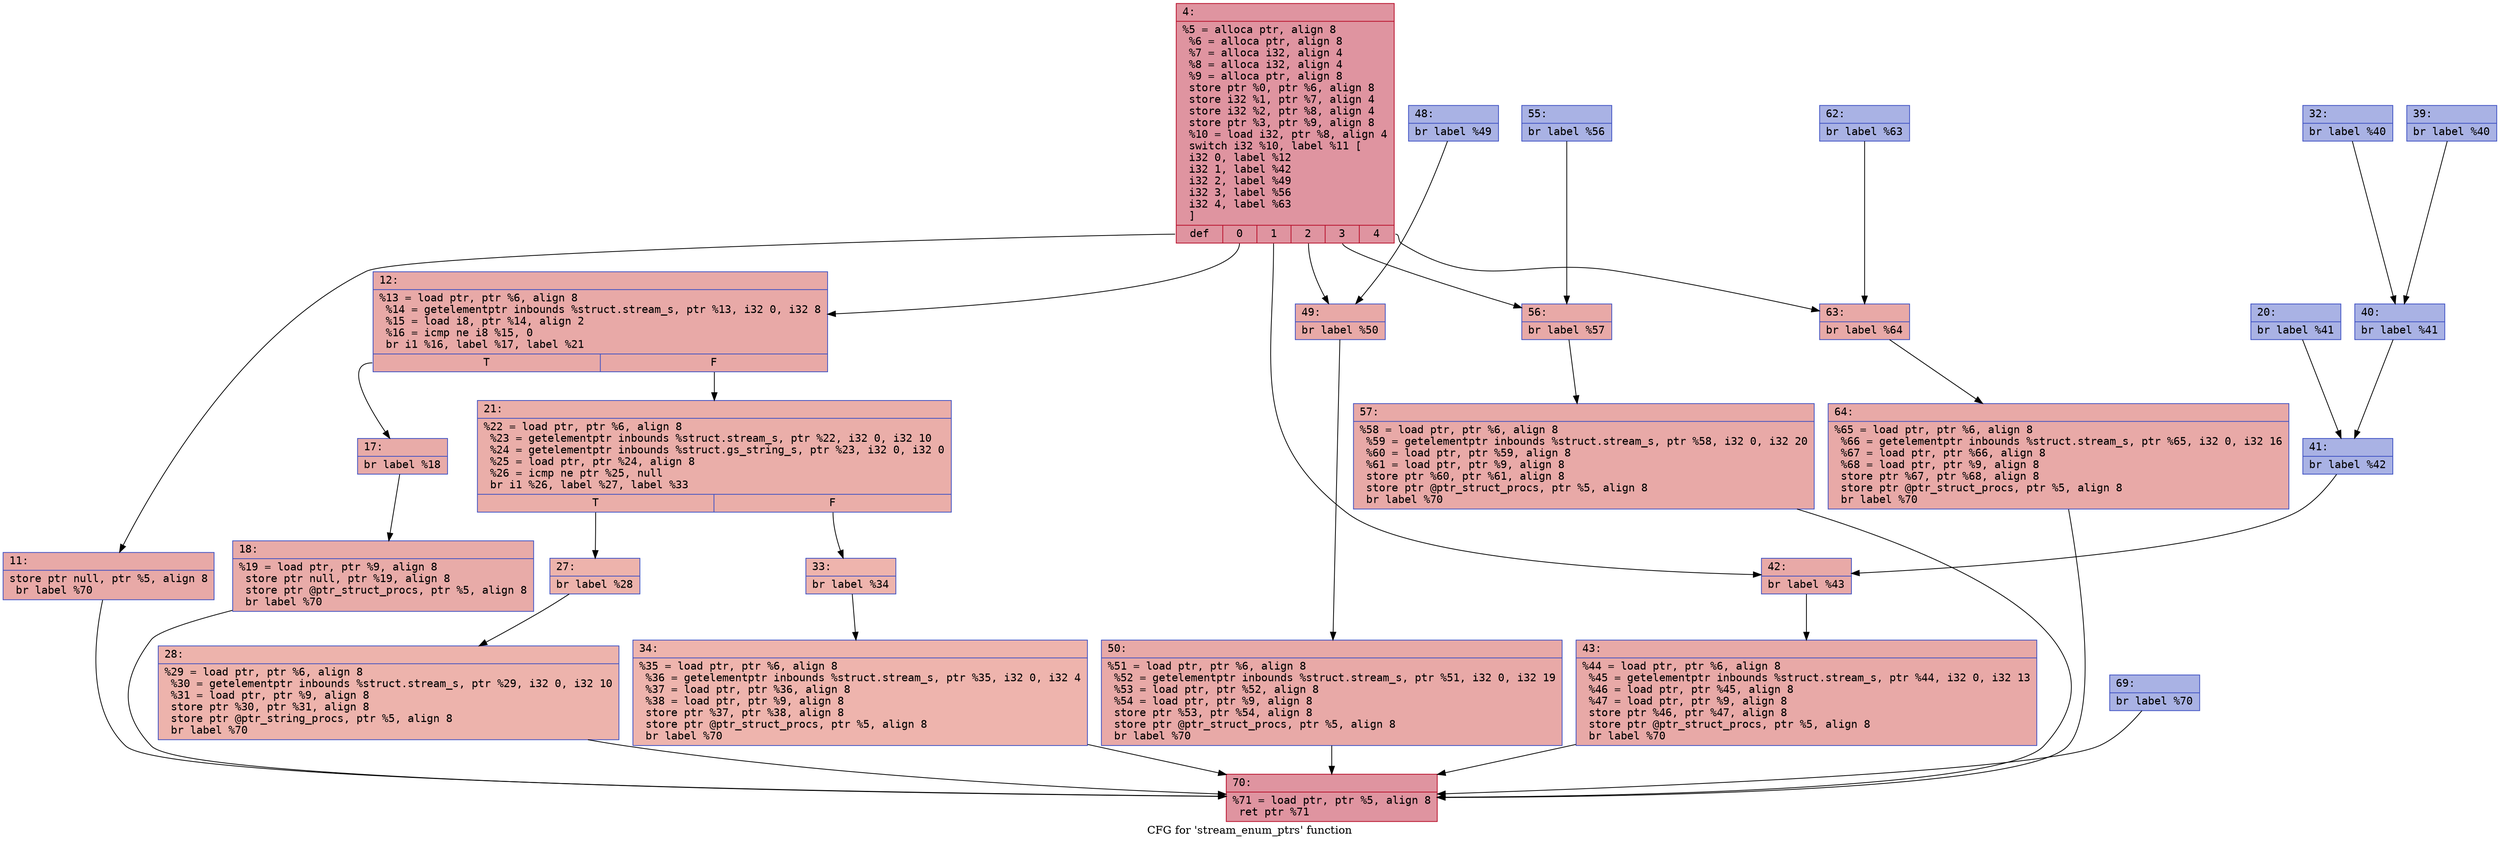 digraph "CFG for 'stream_enum_ptrs' function" {
	label="CFG for 'stream_enum_ptrs' function";

	Node0x600003214730 [shape=record,color="#b70d28ff", style=filled, fillcolor="#b70d2870" fontname="Courier",label="{4:\l|  %5 = alloca ptr, align 8\l  %6 = alloca ptr, align 8\l  %7 = alloca i32, align 4\l  %8 = alloca i32, align 4\l  %9 = alloca ptr, align 8\l  store ptr %0, ptr %6, align 8\l  store i32 %1, ptr %7, align 4\l  store i32 %2, ptr %8, align 4\l  store ptr %3, ptr %9, align 8\l  %10 = load i32, ptr %8, align 4\l  switch i32 %10, label %11 [\l    i32 0, label %12\l    i32 1, label %42\l    i32 2, label %49\l    i32 3, label %56\l    i32 4, label %63\l  ]\l|{<s0>def|<s1>0|<s2>1|<s3>2|<s4>3|<s5>4}}"];
	Node0x600003214730:s0 -> Node0x600003214780[tooltip="4 -> 11\nProbability 16.67%" ];
	Node0x600003214730:s1 -> Node0x6000032147d0[tooltip="4 -> 12\nProbability 16.67%" ];
	Node0x600003214730:s2 -> Node0x600003214be0[tooltip="4 -> 42\nProbability 16.67%" ];
	Node0x600003214730:s3 -> Node0x600003214cd0[tooltip="4 -> 49\nProbability 16.67%" ];
	Node0x600003214730:s4 -> Node0x600003214dc0[tooltip="4 -> 56\nProbability 16.67%" ];
	Node0x600003214730:s5 -> Node0x600003214eb0[tooltip="4 -> 63\nProbability 16.67%" ];
	Node0x600003214780 [shape=record,color="#3d50c3ff", style=filled, fillcolor="#ca3b3770" fontname="Courier",label="{11:\l|  store ptr null, ptr %5, align 8\l  br label %70\l}"];
	Node0x600003214780 -> Node0x600003214fa0[tooltip="11 -> 70\nProbability 100.00%" ];
	Node0x6000032147d0 [shape=record,color="#3d50c3ff", style=filled, fillcolor="#ca3b3770" fontname="Courier",label="{12:\l|  %13 = load ptr, ptr %6, align 8\l  %14 = getelementptr inbounds %struct.stream_s, ptr %13, i32 0, i32 8\l  %15 = load i8, ptr %14, align 2\l  %16 = icmp ne i8 %15, 0\l  br i1 %16, label %17, label %21\l|{<s0>T|<s1>F}}"];
	Node0x6000032147d0:s0 -> Node0x600003214820[tooltip="12 -> 17\nProbability 62.50%" ];
	Node0x6000032147d0:s1 -> Node0x600003214910[tooltip="12 -> 21\nProbability 37.50%" ];
	Node0x600003214820 [shape=record,color="#3d50c3ff", style=filled, fillcolor="#cc403a70" fontname="Courier",label="{17:\l|  br label %18\l}"];
	Node0x600003214820 -> Node0x600003214870[tooltip="17 -> 18\nProbability 100.00%" ];
	Node0x600003214870 [shape=record,color="#3d50c3ff", style=filled, fillcolor="#cc403a70" fontname="Courier",label="{18:\l|  %19 = load ptr, ptr %9, align 8\l  store ptr null, ptr %19, align 8\l  store ptr @ptr_struct_procs, ptr %5, align 8\l  br label %70\l}"];
	Node0x600003214870 -> Node0x600003214fa0[tooltip="18 -> 70\nProbability 100.00%" ];
	Node0x6000032148c0 [shape=record,color="#3d50c3ff", style=filled, fillcolor="#3d50c370" fontname="Courier",label="{20:\l|  br label %41\l}"];
	Node0x6000032148c0 -> Node0x600003214b90[tooltip="20 -> 41\nProbability 100.00%" ];
	Node0x600003214910 [shape=record,color="#3d50c3ff", style=filled, fillcolor="#d0473d70" fontname="Courier",label="{21:\l|  %22 = load ptr, ptr %6, align 8\l  %23 = getelementptr inbounds %struct.stream_s, ptr %22, i32 0, i32 10\l  %24 = getelementptr inbounds %struct.gs_string_s, ptr %23, i32 0, i32 0\l  %25 = load ptr, ptr %24, align 8\l  %26 = icmp ne ptr %25, null\l  br i1 %26, label %27, label %33\l|{<s0>T|<s1>F}}"];
	Node0x600003214910:s0 -> Node0x600003214960[tooltip="21 -> 27\nProbability 62.50%" ];
	Node0x600003214910:s1 -> Node0x600003214a50[tooltip="21 -> 33\nProbability 37.50%" ];
	Node0x600003214960 [shape=record,color="#3d50c3ff", style=filled, fillcolor="#d6524470" fontname="Courier",label="{27:\l|  br label %28\l}"];
	Node0x600003214960 -> Node0x6000032149b0[tooltip="27 -> 28\nProbability 100.00%" ];
	Node0x6000032149b0 [shape=record,color="#3d50c3ff", style=filled, fillcolor="#d6524470" fontname="Courier",label="{28:\l|  %29 = load ptr, ptr %6, align 8\l  %30 = getelementptr inbounds %struct.stream_s, ptr %29, i32 0, i32 10\l  %31 = load ptr, ptr %9, align 8\l  store ptr %30, ptr %31, align 8\l  store ptr @ptr_string_procs, ptr %5, align 8\l  br label %70\l}"];
	Node0x6000032149b0 -> Node0x600003214fa0[tooltip="28 -> 70\nProbability 100.00%" ];
	Node0x600003214a00 [shape=record,color="#3d50c3ff", style=filled, fillcolor="#3d50c370" fontname="Courier",label="{32:\l|  br label %40\l}"];
	Node0x600003214a00 -> Node0x600003214b40[tooltip="32 -> 40\nProbability 100.00%" ];
	Node0x600003214a50 [shape=record,color="#3d50c3ff", style=filled, fillcolor="#d8564670" fontname="Courier",label="{33:\l|  br label %34\l}"];
	Node0x600003214a50 -> Node0x600003214aa0[tooltip="33 -> 34\nProbability 100.00%" ];
	Node0x600003214aa0 [shape=record,color="#3d50c3ff", style=filled, fillcolor="#d8564670" fontname="Courier",label="{34:\l|  %35 = load ptr, ptr %6, align 8\l  %36 = getelementptr inbounds %struct.stream_s, ptr %35, i32 0, i32 4\l  %37 = load ptr, ptr %36, align 8\l  %38 = load ptr, ptr %9, align 8\l  store ptr %37, ptr %38, align 8\l  store ptr @ptr_struct_procs, ptr %5, align 8\l  br label %70\l}"];
	Node0x600003214aa0 -> Node0x600003214fa0[tooltip="34 -> 70\nProbability 100.00%" ];
	Node0x600003214af0 [shape=record,color="#3d50c3ff", style=filled, fillcolor="#3d50c370" fontname="Courier",label="{39:\l|  br label %40\l}"];
	Node0x600003214af0 -> Node0x600003214b40[tooltip="39 -> 40\nProbability 100.00%" ];
	Node0x600003214b40 [shape=record,color="#3d50c3ff", style=filled, fillcolor="#3d50c370" fontname="Courier",label="{40:\l|  br label %41\l}"];
	Node0x600003214b40 -> Node0x600003214b90[tooltip="40 -> 41\nProbability 100.00%" ];
	Node0x600003214b90 [shape=record,color="#3d50c3ff", style=filled, fillcolor="#3d50c370" fontname="Courier",label="{41:\l|  br label %42\l}"];
	Node0x600003214b90 -> Node0x600003214be0[tooltip="41 -> 42\nProbability 100.00%" ];
	Node0x600003214be0 [shape=record,color="#3d50c3ff", style=filled, fillcolor="#ca3b3770" fontname="Courier",label="{42:\l|  br label %43\l}"];
	Node0x600003214be0 -> Node0x600003214c30[tooltip="42 -> 43\nProbability 100.00%" ];
	Node0x600003214c30 [shape=record,color="#3d50c3ff", style=filled, fillcolor="#ca3b3770" fontname="Courier",label="{43:\l|  %44 = load ptr, ptr %6, align 8\l  %45 = getelementptr inbounds %struct.stream_s, ptr %44, i32 0, i32 13\l  %46 = load ptr, ptr %45, align 8\l  %47 = load ptr, ptr %9, align 8\l  store ptr %46, ptr %47, align 8\l  store ptr @ptr_struct_procs, ptr %5, align 8\l  br label %70\l}"];
	Node0x600003214c30 -> Node0x600003214fa0[tooltip="43 -> 70\nProbability 100.00%" ];
	Node0x600003214c80 [shape=record,color="#3d50c3ff", style=filled, fillcolor="#3d50c370" fontname="Courier",label="{48:\l|  br label %49\l}"];
	Node0x600003214c80 -> Node0x600003214cd0[tooltip="48 -> 49\nProbability 100.00%" ];
	Node0x600003214cd0 [shape=record,color="#3d50c3ff", style=filled, fillcolor="#ca3b3770" fontname="Courier",label="{49:\l|  br label %50\l}"];
	Node0x600003214cd0 -> Node0x600003214d20[tooltip="49 -> 50\nProbability 100.00%" ];
	Node0x600003214d20 [shape=record,color="#3d50c3ff", style=filled, fillcolor="#ca3b3770" fontname="Courier",label="{50:\l|  %51 = load ptr, ptr %6, align 8\l  %52 = getelementptr inbounds %struct.stream_s, ptr %51, i32 0, i32 19\l  %53 = load ptr, ptr %52, align 8\l  %54 = load ptr, ptr %9, align 8\l  store ptr %53, ptr %54, align 8\l  store ptr @ptr_struct_procs, ptr %5, align 8\l  br label %70\l}"];
	Node0x600003214d20 -> Node0x600003214fa0[tooltip="50 -> 70\nProbability 100.00%" ];
	Node0x600003214d70 [shape=record,color="#3d50c3ff", style=filled, fillcolor="#3d50c370" fontname="Courier",label="{55:\l|  br label %56\l}"];
	Node0x600003214d70 -> Node0x600003214dc0[tooltip="55 -> 56\nProbability 100.00%" ];
	Node0x600003214dc0 [shape=record,color="#3d50c3ff", style=filled, fillcolor="#ca3b3770" fontname="Courier",label="{56:\l|  br label %57\l}"];
	Node0x600003214dc0 -> Node0x600003214e10[tooltip="56 -> 57\nProbability 100.00%" ];
	Node0x600003214e10 [shape=record,color="#3d50c3ff", style=filled, fillcolor="#ca3b3770" fontname="Courier",label="{57:\l|  %58 = load ptr, ptr %6, align 8\l  %59 = getelementptr inbounds %struct.stream_s, ptr %58, i32 0, i32 20\l  %60 = load ptr, ptr %59, align 8\l  %61 = load ptr, ptr %9, align 8\l  store ptr %60, ptr %61, align 8\l  store ptr @ptr_struct_procs, ptr %5, align 8\l  br label %70\l}"];
	Node0x600003214e10 -> Node0x600003214fa0[tooltip="57 -> 70\nProbability 100.00%" ];
	Node0x600003214e60 [shape=record,color="#3d50c3ff", style=filled, fillcolor="#3d50c370" fontname="Courier",label="{62:\l|  br label %63\l}"];
	Node0x600003214e60 -> Node0x600003214eb0[tooltip="62 -> 63\nProbability 100.00%" ];
	Node0x600003214eb0 [shape=record,color="#3d50c3ff", style=filled, fillcolor="#ca3b3770" fontname="Courier",label="{63:\l|  br label %64\l}"];
	Node0x600003214eb0 -> Node0x600003214f00[tooltip="63 -> 64\nProbability 100.00%" ];
	Node0x600003214f00 [shape=record,color="#3d50c3ff", style=filled, fillcolor="#ca3b3770" fontname="Courier",label="{64:\l|  %65 = load ptr, ptr %6, align 8\l  %66 = getelementptr inbounds %struct.stream_s, ptr %65, i32 0, i32 16\l  %67 = load ptr, ptr %66, align 8\l  %68 = load ptr, ptr %9, align 8\l  store ptr %67, ptr %68, align 8\l  store ptr @ptr_struct_procs, ptr %5, align 8\l  br label %70\l}"];
	Node0x600003214f00 -> Node0x600003214fa0[tooltip="64 -> 70\nProbability 100.00%" ];
	Node0x600003214f50 [shape=record,color="#3d50c3ff", style=filled, fillcolor="#3d50c370" fontname="Courier",label="{69:\l|  br label %70\l}"];
	Node0x600003214f50 -> Node0x600003214fa0[tooltip="69 -> 70\nProbability 100.00%" ];
	Node0x600003214fa0 [shape=record,color="#b70d28ff", style=filled, fillcolor="#b70d2870" fontname="Courier",label="{70:\l|  %71 = load ptr, ptr %5, align 8\l  ret ptr %71\l}"];
}
